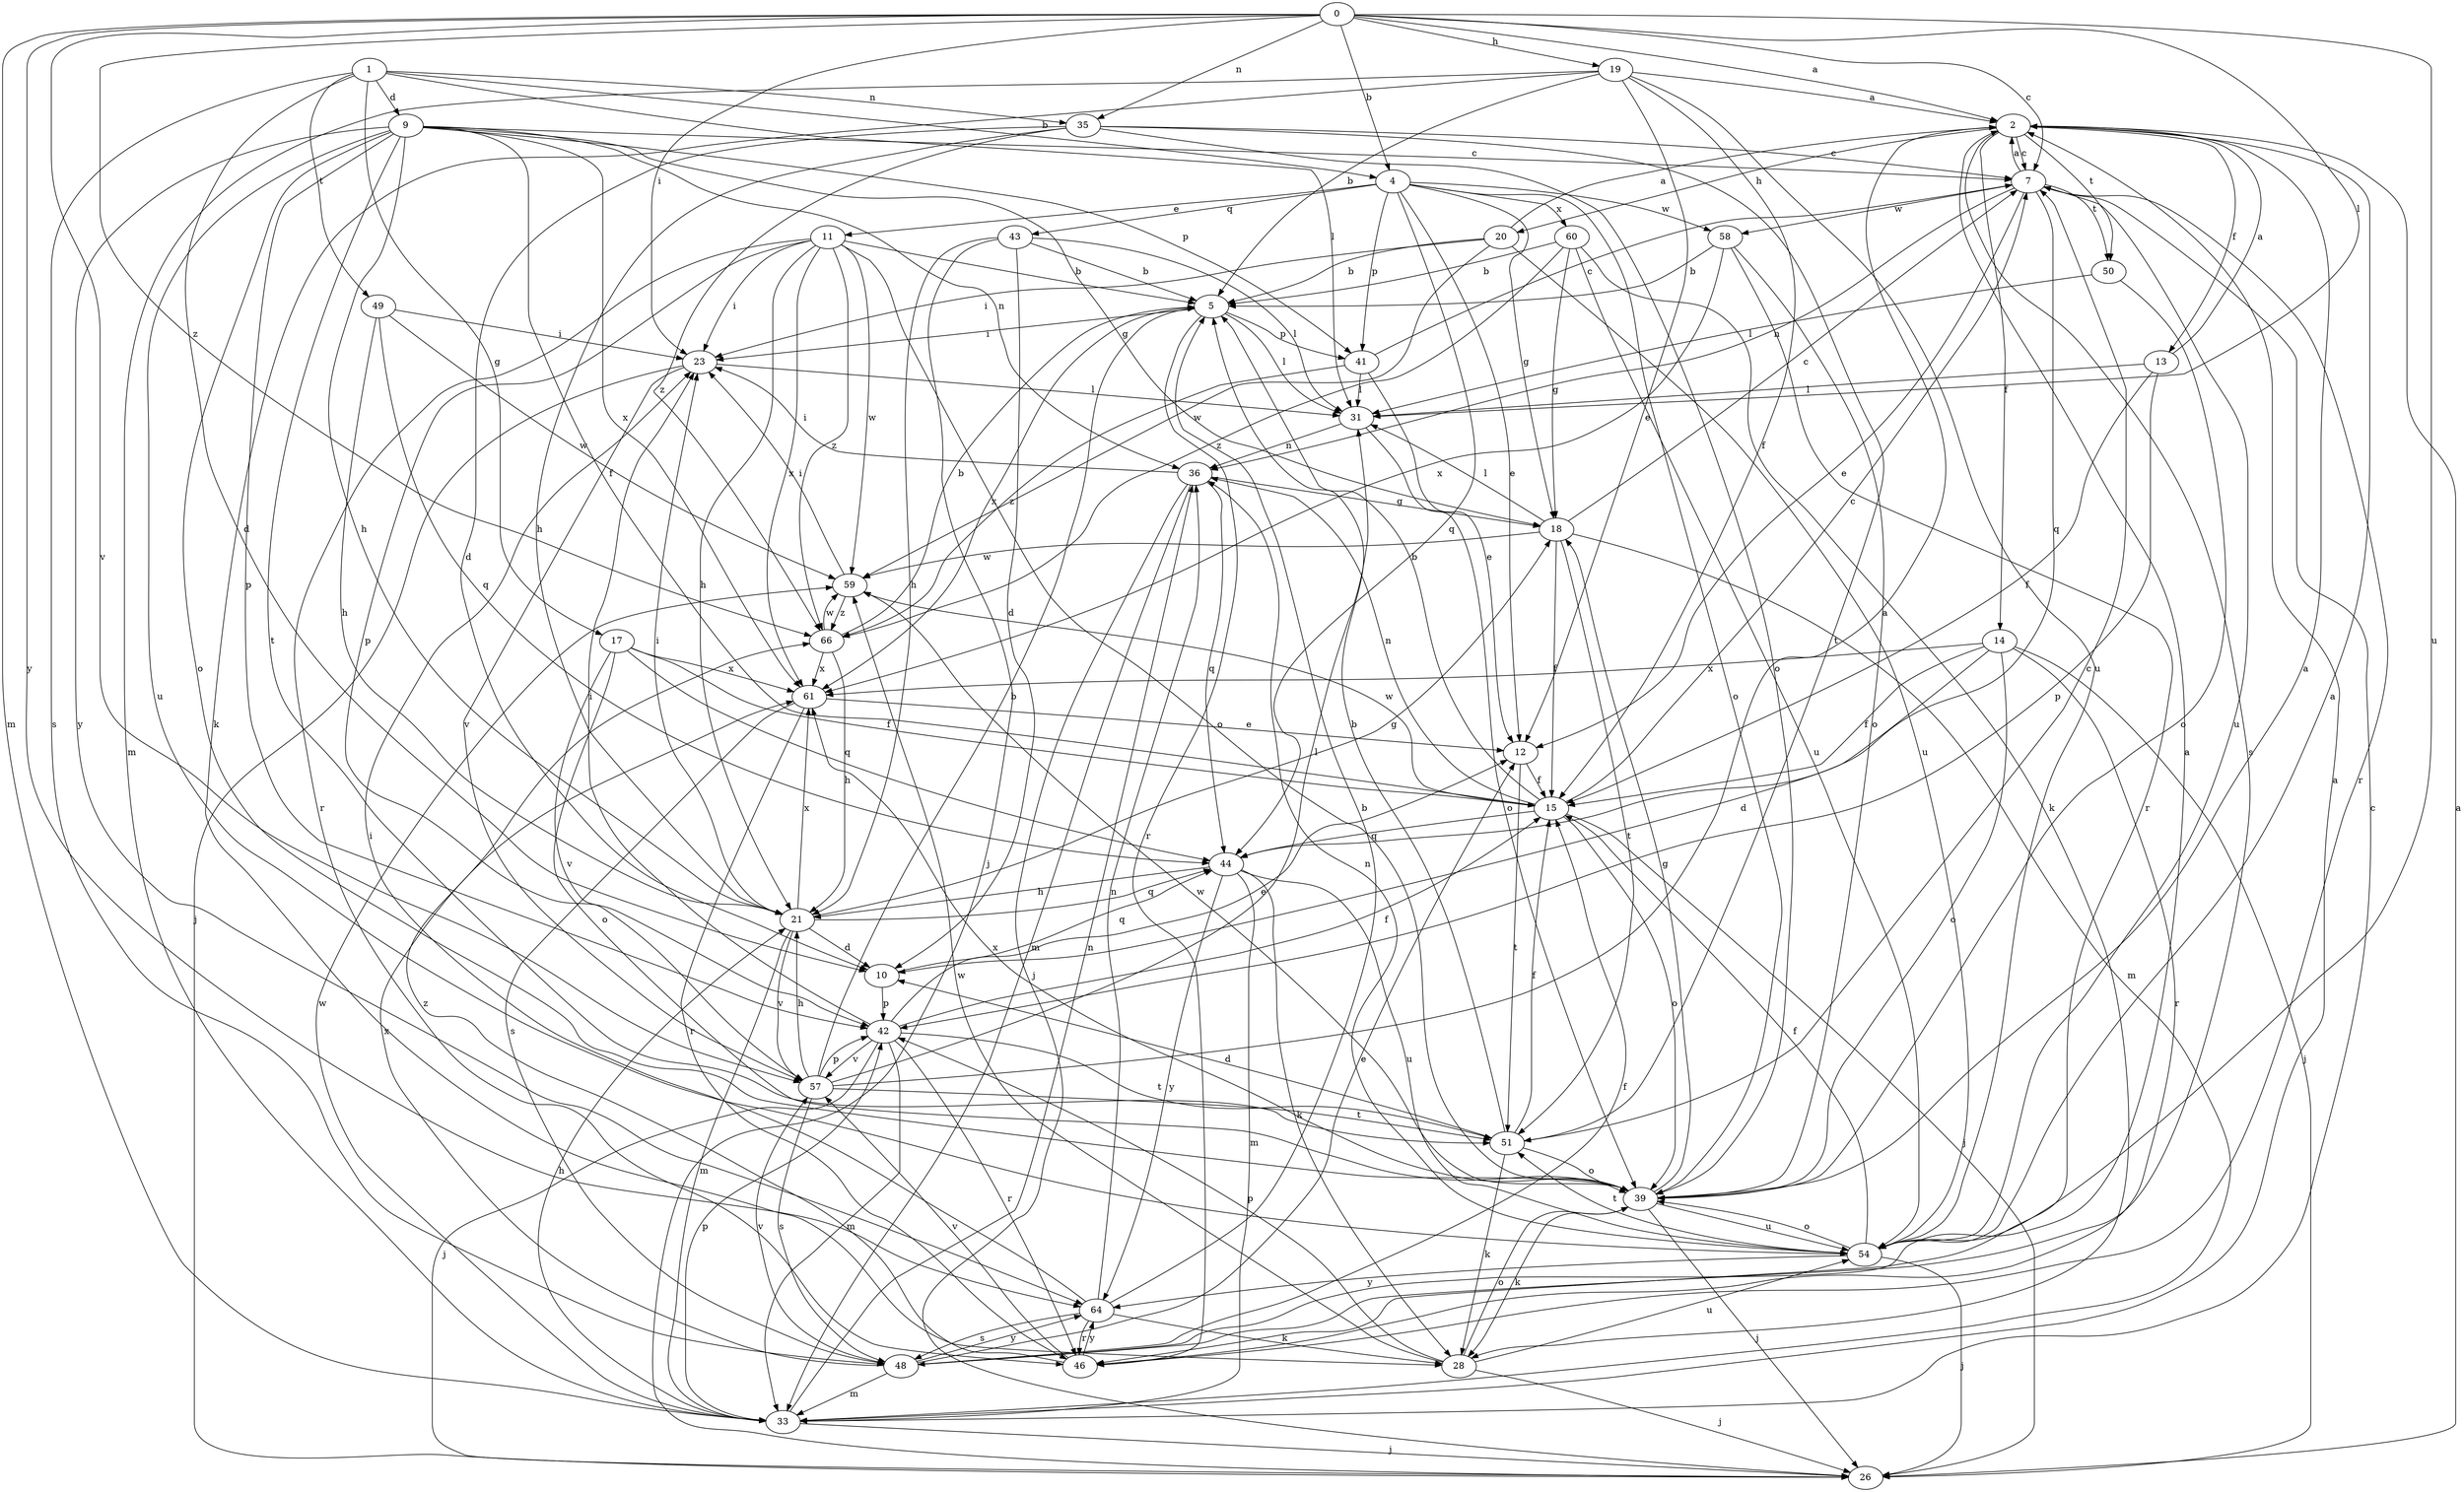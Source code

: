 strict digraph  {
0;
1;
2;
4;
5;
7;
9;
10;
11;
12;
13;
14;
15;
17;
18;
19;
20;
21;
23;
26;
28;
31;
33;
35;
36;
39;
41;
42;
43;
44;
46;
48;
49;
50;
51;
54;
57;
58;
59;
60;
61;
64;
66;
0 -> 2  [label=a];
0 -> 4  [label=b];
0 -> 7  [label=c];
0 -> 19  [label=h];
0 -> 23  [label=i];
0 -> 31  [label=l];
0 -> 33  [label=m];
0 -> 35  [label=n];
0 -> 54  [label=u];
0 -> 57  [label=v];
0 -> 64  [label=y];
0 -> 66  [label=z];
1 -> 4  [label=b];
1 -> 9  [label=d];
1 -> 10  [label=d];
1 -> 17  [label=g];
1 -> 31  [label=l];
1 -> 35  [label=n];
1 -> 48  [label=s];
1 -> 49  [label=t];
2 -> 7  [label=c];
2 -> 13  [label=f];
2 -> 14  [label=f];
2 -> 20  [label=h];
2 -> 48  [label=s];
2 -> 50  [label=t];
4 -> 11  [label=e];
4 -> 12  [label=e];
4 -> 18  [label=g];
4 -> 39  [label=o];
4 -> 41  [label=p];
4 -> 43  [label=q];
4 -> 44  [label=q];
4 -> 58  [label=w];
4 -> 60  [label=x];
5 -> 23  [label=i];
5 -> 31  [label=l];
5 -> 41  [label=p];
5 -> 46  [label=r];
5 -> 61  [label=x];
7 -> 2  [label=a];
7 -> 12  [label=e];
7 -> 36  [label=n];
7 -> 44  [label=q];
7 -> 46  [label=r];
7 -> 50  [label=t];
7 -> 54  [label=u];
7 -> 58  [label=w];
9 -> 7  [label=c];
9 -> 15  [label=f];
9 -> 18  [label=g];
9 -> 21  [label=h];
9 -> 36  [label=n];
9 -> 39  [label=o];
9 -> 41  [label=p];
9 -> 42  [label=p];
9 -> 51  [label=t];
9 -> 54  [label=u];
9 -> 61  [label=x];
9 -> 64  [label=y];
10 -> 42  [label=p];
10 -> 44  [label=q];
11 -> 5  [label=b];
11 -> 21  [label=h];
11 -> 23  [label=i];
11 -> 39  [label=o];
11 -> 42  [label=p];
11 -> 46  [label=r];
11 -> 59  [label=w];
11 -> 61  [label=x];
11 -> 66  [label=z];
12 -> 15  [label=f];
12 -> 51  [label=t];
13 -> 2  [label=a];
13 -> 15  [label=f];
13 -> 31  [label=l];
13 -> 42  [label=p];
14 -> 10  [label=d];
14 -> 15  [label=f];
14 -> 26  [label=j];
14 -> 39  [label=o];
14 -> 46  [label=r];
14 -> 61  [label=x];
15 -> 5  [label=b];
15 -> 7  [label=c];
15 -> 26  [label=j];
15 -> 36  [label=n];
15 -> 39  [label=o];
15 -> 44  [label=q];
15 -> 59  [label=w];
17 -> 15  [label=f];
17 -> 39  [label=o];
17 -> 44  [label=q];
17 -> 57  [label=v];
17 -> 61  [label=x];
18 -> 7  [label=c];
18 -> 15  [label=f];
18 -> 31  [label=l];
18 -> 33  [label=m];
18 -> 51  [label=t];
18 -> 59  [label=w];
19 -> 2  [label=a];
19 -> 5  [label=b];
19 -> 12  [label=e];
19 -> 15  [label=f];
19 -> 28  [label=k];
19 -> 33  [label=m];
19 -> 54  [label=u];
20 -> 2  [label=a];
20 -> 5  [label=b];
20 -> 23  [label=i];
20 -> 54  [label=u];
20 -> 59  [label=w];
21 -> 10  [label=d];
21 -> 18  [label=g];
21 -> 23  [label=i];
21 -> 33  [label=m];
21 -> 44  [label=q];
21 -> 57  [label=v];
21 -> 61  [label=x];
23 -> 26  [label=j];
23 -> 31  [label=l];
23 -> 57  [label=v];
26 -> 2  [label=a];
28 -> 26  [label=j];
28 -> 39  [label=o];
28 -> 42  [label=p];
28 -> 54  [label=u];
28 -> 59  [label=w];
31 -> 36  [label=n];
31 -> 39  [label=o];
33 -> 2  [label=a];
33 -> 7  [label=c];
33 -> 21  [label=h];
33 -> 26  [label=j];
33 -> 36  [label=n];
33 -> 42  [label=p];
33 -> 59  [label=w];
35 -> 7  [label=c];
35 -> 10  [label=d];
35 -> 21  [label=h];
35 -> 39  [label=o];
35 -> 51  [label=t];
35 -> 66  [label=z];
36 -> 18  [label=g];
36 -> 23  [label=i];
36 -> 26  [label=j];
36 -> 33  [label=m];
36 -> 44  [label=q];
39 -> 2  [label=a];
39 -> 18  [label=g];
39 -> 26  [label=j];
39 -> 28  [label=k];
39 -> 54  [label=u];
39 -> 59  [label=w];
39 -> 61  [label=x];
41 -> 7  [label=c];
41 -> 12  [label=e];
41 -> 31  [label=l];
41 -> 66  [label=z];
42 -> 12  [label=e];
42 -> 15  [label=f];
42 -> 23  [label=i];
42 -> 26  [label=j];
42 -> 33  [label=m];
42 -> 46  [label=r];
42 -> 51  [label=t];
42 -> 57  [label=v];
43 -> 5  [label=b];
43 -> 10  [label=d];
43 -> 21  [label=h];
43 -> 26  [label=j];
43 -> 31  [label=l];
44 -> 21  [label=h];
44 -> 28  [label=k];
44 -> 33  [label=m];
44 -> 54  [label=u];
44 -> 64  [label=y];
46 -> 57  [label=v];
46 -> 64  [label=y];
46 -> 66  [label=z];
48 -> 2  [label=a];
48 -> 12  [label=e];
48 -> 15  [label=f];
48 -> 33  [label=m];
48 -> 57  [label=v];
48 -> 61  [label=x];
48 -> 64  [label=y];
49 -> 21  [label=h];
49 -> 23  [label=i];
49 -> 44  [label=q];
49 -> 59  [label=w];
50 -> 31  [label=l];
50 -> 39  [label=o];
51 -> 5  [label=b];
51 -> 7  [label=c];
51 -> 10  [label=d];
51 -> 15  [label=f];
51 -> 28  [label=k];
51 -> 39  [label=o];
54 -> 2  [label=a];
54 -> 15  [label=f];
54 -> 26  [label=j];
54 -> 36  [label=n];
54 -> 39  [label=o];
54 -> 51  [label=t];
54 -> 64  [label=y];
57 -> 2  [label=a];
57 -> 5  [label=b];
57 -> 21  [label=h];
57 -> 31  [label=l];
57 -> 42  [label=p];
57 -> 48  [label=s];
57 -> 51  [label=t];
58 -> 5  [label=b];
58 -> 39  [label=o];
58 -> 46  [label=r];
58 -> 61  [label=x];
59 -> 23  [label=i];
59 -> 66  [label=z];
60 -> 5  [label=b];
60 -> 18  [label=g];
60 -> 28  [label=k];
60 -> 54  [label=u];
60 -> 66  [label=z];
61 -> 12  [label=e];
61 -> 46  [label=r];
61 -> 48  [label=s];
64 -> 5  [label=b];
64 -> 23  [label=i];
64 -> 28  [label=k];
64 -> 36  [label=n];
64 -> 46  [label=r];
64 -> 48  [label=s];
66 -> 5  [label=b];
66 -> 21  [label=h];
66 -> 59  [label=w];
66 -> 61  [label=x];
}
